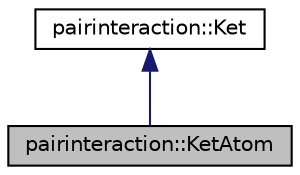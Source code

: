 digraph "pairinteraction::KetAtom"
{
 // INTERACTIVE_SVG=YES
 // LATEX_PDF_SIZE
  bgcolor="transparent";
  edge [fontname="Helvetica",fontsize="10",labelfontname="Helvetica",labelfontsize="10"];
  node [fontname="Helvetica",fontsize="10",shape=record];
  Node1 [label="pairinteraction::KetAtom",height=0.2,width=0.4,color="black", fillcolor="grey75", style="filled", fontcolor="black",tooltip="Class for representing atomic kets."];
  Node2 -> Node1 [dir="back",color="midnightblue",fontsize="10",style="solid",fontname="Helvetica"];
  Node2 [label="pairinteraction::Ket",height=0.2,width=0.4,color="black",URL="$classpairinteraction_1_1Ket.html",tooltip="Base class for a ket."];
}
